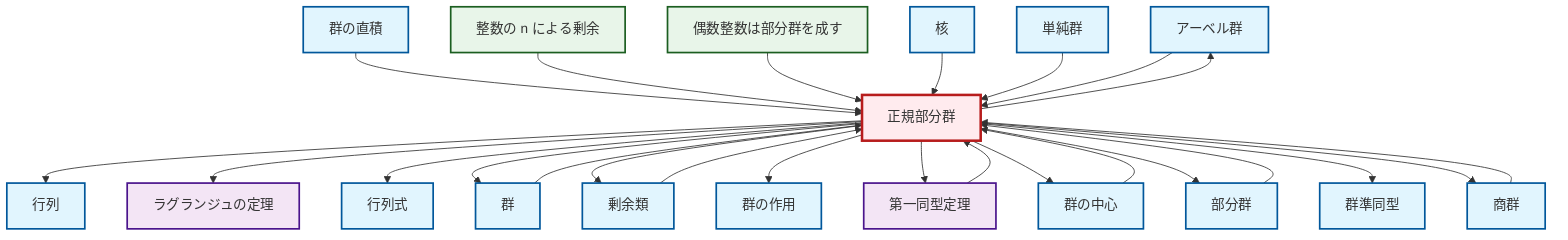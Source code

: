 graph TD
    classDef definition fill:#e1f5fe,stroke:#01579b,stroke-width:2px
    classDef theorem fill:#f3e5f5,stroke:#4a148c,stroke-width:2px
    classDef axiom fill:#fff3e0,stroke:#e65100,stroke-width:2px
    classDef example fill:#e8f5e9,stroke:#1b5e20,stroke-width:2px
    classDef current fill:#ffebee,stroke:#b71c1c,stroke-width:3px
    def-abelian-group["アーベル群"]:::definition
    def-subgroup["部分群"]:::definition
    ex-even-integers-subgroup["偶数整数は部分群を成す"]:::example
    def-normal-subgroup["正規部分群"]:::definition
    def-homomorphism["群準同型"]:::definition
    def-coset["剰余類"]:::definition
    def-matrix["行列"]:::definition
    thm-lagrange["ラグランジュの定理"]:::theorem
    def-simple-group["単純群"]:::definition
    def-quotient-group["商群"]:::definition
    thm-first-isomorphism["第一同型定理"]:::theorem
    def-direct-product["群の直積"]:::definition
    def-kernel["核"]:::definition
    ex-quotient-integers-mod-n["整数の n による剰余"]:::example
    def-determinant["行列式"]:::definition
    def-group["群"]:::definition
    def-center-of-group["群の中心"]:::definition
    def-group-action["群の作用"]:::definition
    def-normal-subgroup --> def-matrix
    def-normal-subgroup --> thm-lagrange
    def-normal-subgroup --> def-determinant
    def-normal-subgroup --> def-group
    def-subgroup --> def-normal-subgroup
    thm-first-isomorphism --> def-normal-subgroup
    def-direct-product --> def-normal-subgroup
    def-coset --> def-normal-subgroup
    def-normal-subgroup --> def-abelian-group
    ex-quotient-integers-mod-n --> def-normal-subgroup
    def-normal-subgroup --> def-coset
    def-group --> def-normal-subgroup
    def-normal-subgroup --> def-group-action
    ex-even-integers-subgroup --> def-normal-subgroup
    def-normal-subgroup --> thm-first-isomorphism
    def-kernel --> def-normal-subgroup
    def-normal-subgroup --> def-center-of-group
    def-normal-subgroup --> def-subgroup
    def-center-of-group --> def-normal-subgroup
    def-quotient-group --> def-normal-subgroup
    def-simple-group --> def-normal-subgroup
    def-normal-subgroup --> def-homomorphism
    def-abelian-group --> def-normal-subgroup
    def-normal-subgroup --> def-quotient-group
    class def-normal-subgroup current